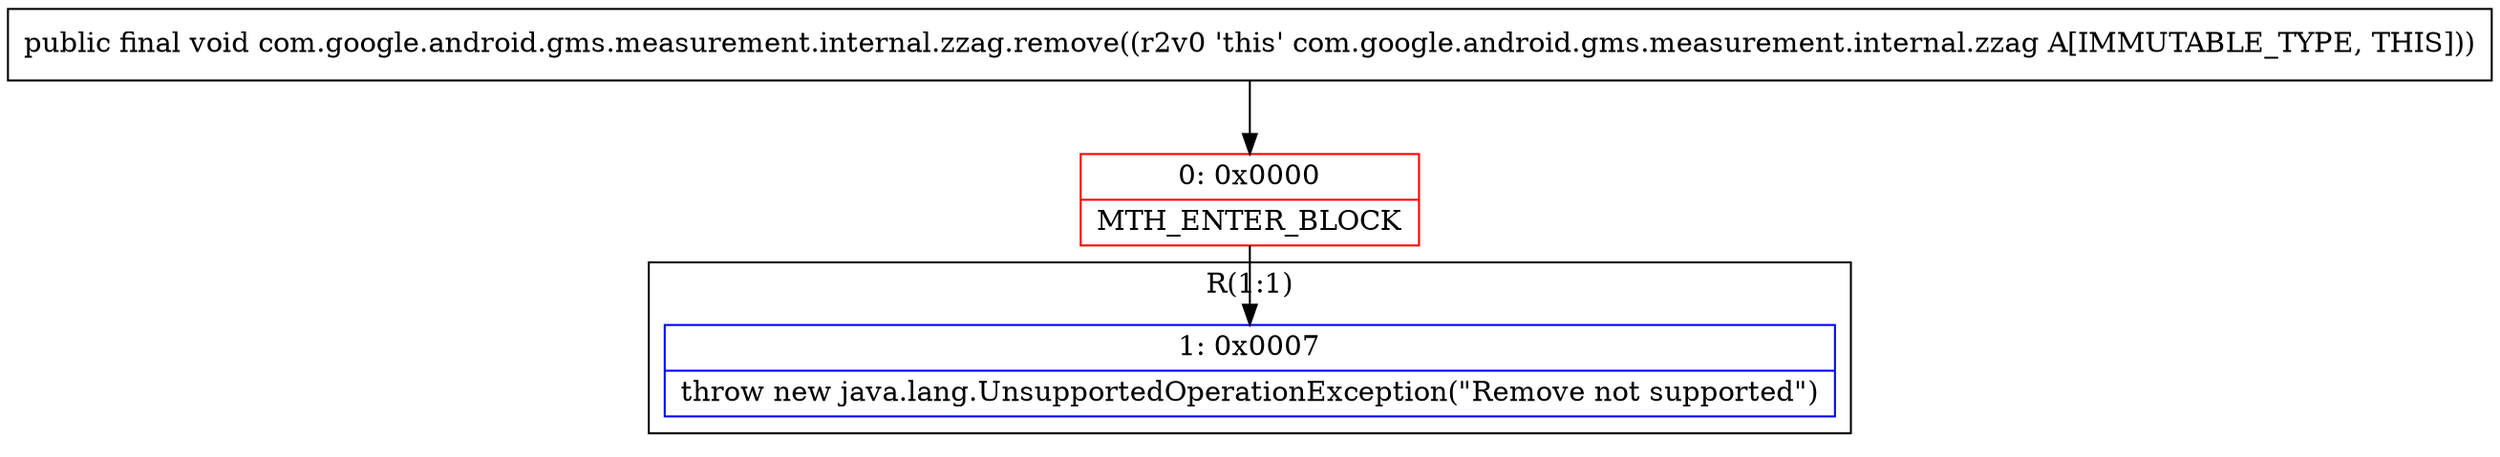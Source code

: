 digraph "CFG forcom.google.android.gms.measurement.internal.zzag.remove()V" {
subgraph cluster_Region_2120121074 {
label = "R(1:1)";
node [shape=record,color=blue];
Node_1 [shape=record,label="{1\:\ 0x0007|throw new java.lang.UnsupportedOperationException(\"Remove not supported\")\l}"];
}
Node_0 [shape=record,color=red,label="{0\:\ 0x0000|MTH_ENTER_BLOCK\l}"];
MethodNode[shape=record,label="{public final void com.google.android.gms.measurement.internal.zzag.remove((r2v0 'this' com.google.android.gms.measurement.internal.zzag A[IMMUTABLE_TYPE, THIS])) }"];
MethodNode -> Node_0;
Node_0 -> Node_1;
}

